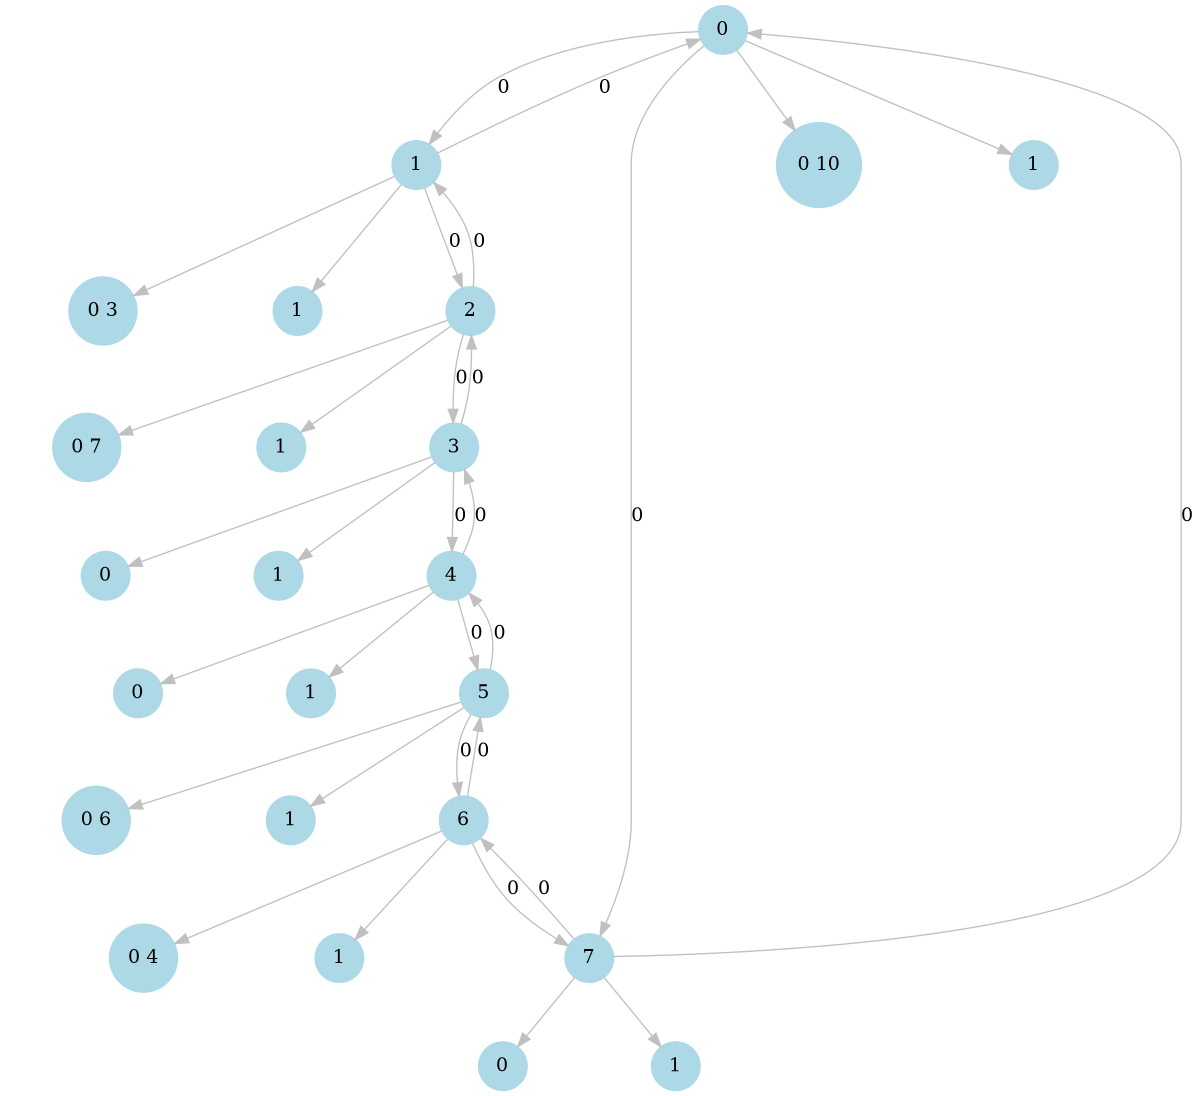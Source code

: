 digraph G {
    node [shape=circle, style=filled, color=lightblue];
    edge [color=gray, penwidth=1];
    size="8,8";
    ratio="fill";
    0 -> 1 [label="0"];
    0 -> 7 [label="0"];
    0 -> 00;
    00 [label="0 10"];
    0 -> 10;
    10 [label="1"];
    1 -> 0 [label="0"];
    1 -> 2 [label="0"];
    1 -> 01;
    01 [label="0 3"];
    1 -> 11;
    11 [label="1"];
    2 -> 1 [label="0"];
    2 -> 3 [label="0"];
    2 -> 02;
    02 [label="0 7"];
    2 -> 12;
    12 [label="1"];
    3 -> 2 [label="0"];
    3 -> 4 [label="0"];
    3 -> 03;
    03 [label="0"];
    3 -> 13;
    13 [label="1"];
    4 -> 3 [label="0"];
    4 -> 5 [label="0"];
    4 -> 04;
    04 [label="0"];
    4 -> 14;
    14 [label="1"];
    5 -> 4 [label="0"];
    5 -> 6 [label="0"];
    5 -> 05;
    05 [label="0 6"];
    5 -> 15;
    15 [label="1"];
    6 -> 5 [label="0"];
    6 -> 7 [label="0"];
    6 -> 06;
    06 [label="0 4"];
    6 -> 16;
    16 [label="1"];
    7 -> 0 [label="0"];
    7 -> 6 [label="0"];
    7 -> 07;
    07 [label="0"];
    7 -> 17;
    17 [label="1"];
}

